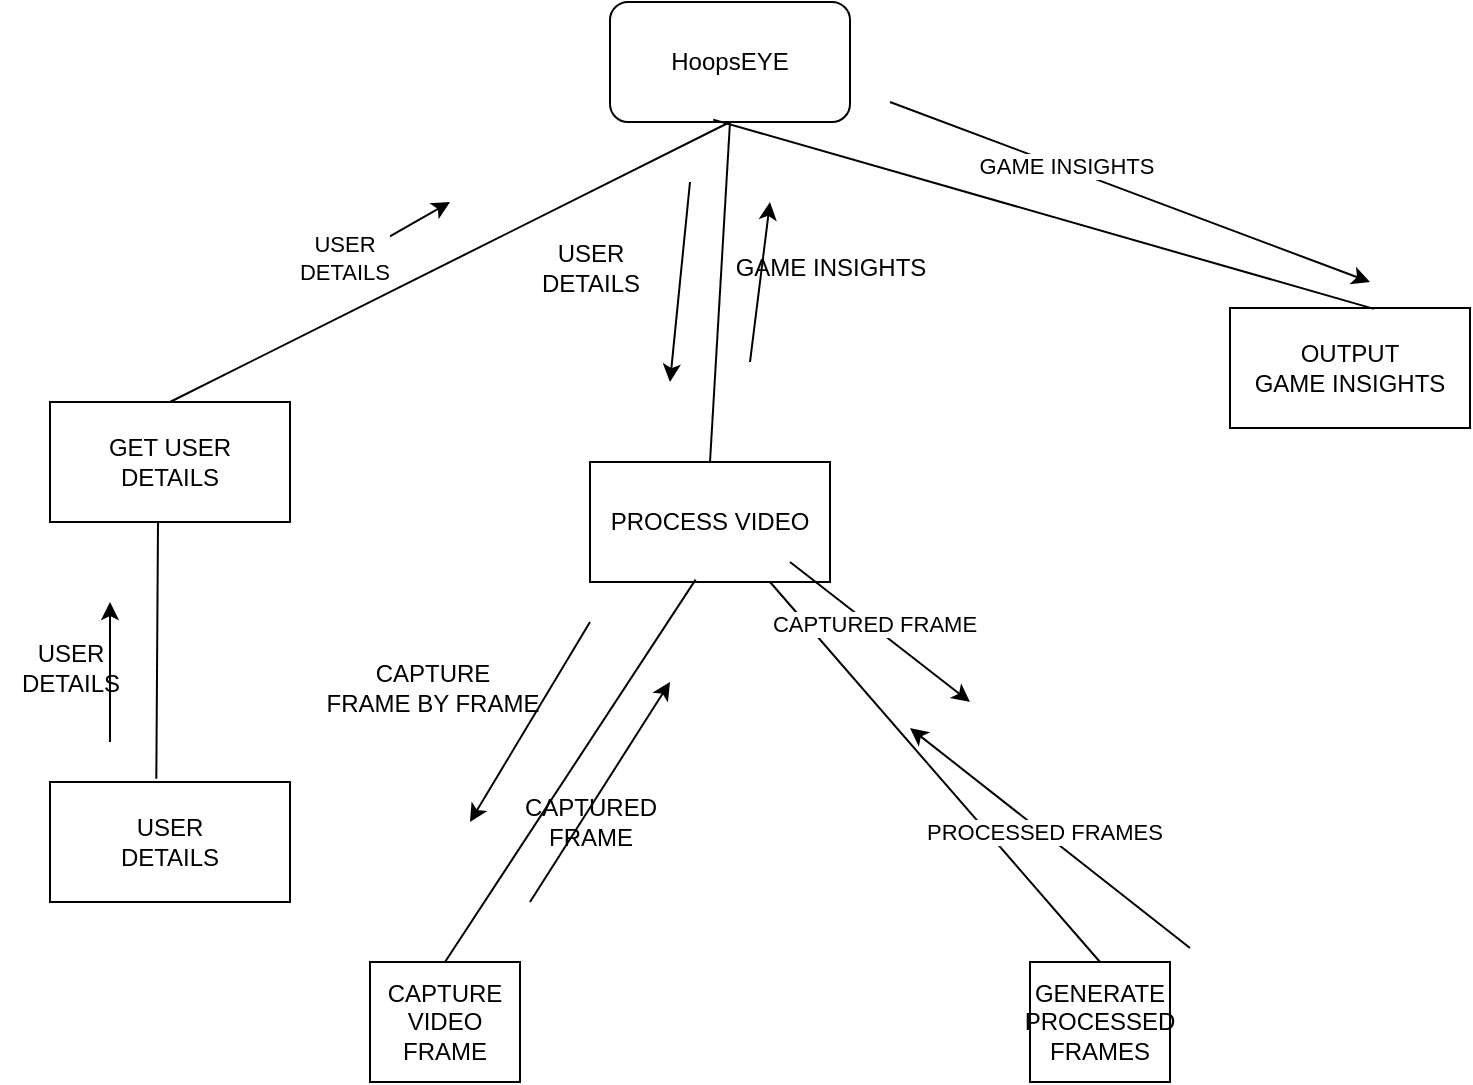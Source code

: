 <mxfile version="24.1.0" type="device">
  <diagram name="Page-1" id="mj_BLXnqH0TJP4dCVhNi">
    <mxGraphModel dx="748" dy="574" grid="1" gridSize="10" guides="1" tooltips="1" connect="1" arrows="1" fold="1" page="1" pageScale="1" pageWidth="850" pageHeight="1100" math="0" shadow="0">
      <root>
        <mxCell id="0" />
        <mxCell id="1" parent="0" />
        <mxCell id="R-6YJzpoYirbouoizstF-1" value="HoopsEYE" style="rounded=1;whiteSpace=wrap;html=1;" parent="1" vertex="1">
          <mxGeometry x="400" y="40" width="120" height="60" as="geometry" />
        </mxCell>
        <mxCell id="R-6YJzpoYirbouoizstF-2" value="GET USER&lt;div&gt;DETAILS&lt;/div&gt;" style="rounded=0;whiteSpace=wrap;html=1;" parent="1" vertex="1">
          <mxGeometry x="120" y="240" width="120" height="60" as="geometry" />
        </mxCell>
        <mxCell id="R-6YJzpoYirbouoizstF-3" value="PROCESS VIDEO" style="rounded=0;whiteSpace=wrap;html=1;" parent="1" vertex="1">
          <mxGeometry x="390" y="270" width="120" height="60" as="geometry" />
        </mxCell>
        <mxCell id="R-6YJzpoYirbouoizstF-4" value="OUTPUT&lt;div&gt;GAME INSIGHTS&lt;/div&gt;" style="rounded=0;whiteSpace=wrap;html=1;" parent="1" vertex="1">
          <mxGeometry x="710" y="193" width="120" height="60" as="geometry" />
        </mxCell>
        <mxCell id="R-6YJzpoYirbouoizstF-5" value="USER&lt;div&gt;DETAILS&lt;/div&gt;" style="rounded=0;whiteSpace=wrap;html=1;" parent="1" vertex="1">
          <mxGeometry x="120" y="430" width="120" height="60" as="geometry" />
        </mxCell>
        <mxCell id="R-6YJzpoYirbouoizstF-6" value="CAPTURE&lt;div&gt;VIDEO FRAME&lt;/div&gt;" style="rounded=0;whiteSpace=wrap;html=1;" parent="1" vertex="1">
          <mxGeometry x="280" y="520" width="75" height="60" as="geometry" />
        </mxCell>
        <mxCell id="R-6YJzpoYirbouoizstF-8" value="GENERATE&lt;div&gt;PROCESSED FRAMES&lt;/div&gt;" style="rounded=0;whiteSpace=wrap;html=1;" parent="1" vertex="1">
          <mxGeometry x="610" y="520" width="70" height="60" as="geometry" />
        </mxCell>
        <mxCell id="R-6YJzpoYirbouoizstF-9" value="" style="endArrow=none;html=1;rounded=0;entryX=0.5;entryY=1;entryDx=0;entryDy=0;" parent="1" target="R-6YJzpoYirbouoizstF-1" edge="1">
          <mxGeometry width="50" height="50" relative="1" as="geometry">
            <mxPoint x="180" y="240" as="sourcePoint" />
            <mxPoint x="230" y="190" as="targetPoint" />
          </mxGeometry>
        </mxCell>
        <mxCell id="R-6YJzpoYirbouoizstF-10" value="" style="endArrow=none;html=1;rounded=0;exitX=0.6;exitY=0.007;exitDx=0;exitDy=0;exitPerimeter=0;entryX=0.43;entryY=0.98;entryDx=0;entryDy=0;entryPerimeter=0;" parent="1" source="R-6YJzpoYirbouoizstF-4" target="R-6YJzpoYirbouoizstF-1" edge="1">
          <mxGeometry width="50" height="50" relative="1" as="geometry">
            <mxPoint x="415" y="150" as="sourcePoint" />
            <mxPoint x="465" y="100" as="targetPoint" />
          </mxGeometry>
        </mxCell>
        <mxCell id="R-6YJzpoYirbouoizstF-11" value="" style="endArrow=none;html=1;rounded=0;entryX=0.5;entryY=1;entryDx=0;entryDy=0;exitX=0.5;exitY=0;exitDx=0;exitDy=0;" parent="1" source="R-6YJzpoYirbouoizstF-3" target="R-6YJzpoYirbouoizstF-1" edge="1">
          <mxGeometry width="50" height="50" relative="1" as="geometry">
            <mxPoint x="400" y="330" as="sourcePoint" />
            <mxPoint x="450" y="280" as="targetPoint" />
          </mxGeometry>
        </mxCell>
        <mxCell id="R-6YJzpoYirbouoizstF-12" value="" style="endArrow=none;html=1;rounded=0;entryX=0.45;entryY=1.007;entryDx=0;entryDy=0;entryPerimeter=0;exitX=0.443;exitY=-0.027;exitDx=0;exitDy=0;exitPerimeter=0;" parent="1" source="R-6YJzpoYirbouoizstF-5" target="R-6YJzpoYirbouoizstF-2" edge="1">
          <mxGeometry width="50" height="50" relative="1" as="geometry">
            <mxPoint x="170" y="430" as="sourcePoint" />
            <mxPoint x="220" y="380" as="targetPoint" />
          </mxGeometry>
        </mxCell>
        <mxCell id="R-6YJzpoYirbouoizstF-13" value="" style="endArrow=none;html=1;rounded=0;entryX=0.44;entryY=0.98;entryDx=0;entryDy=0;entryPerimeter=0;exitX=0.5;exitY=0;exitDx=0;exitDy=0;" parent="1" source="R-6YJzpoYirbouoizstF-6" target="R-6YJzpoYirbouoizstF-3" edge="1">
          <mxGeometry width="50" height="50" relative="1" as="geometry">
            <mxPoint x="340" y="500" as="sourcePoint" />
            <mxPoint x="390" y="450" as="targetPoint" />
          </mxGeometry>
        </mxCell>
        <mxCell id="R-6YJzpoYirbouoizstF-15" value="" style="endArrow=none;html=1;rounded=0;exitX=0.5;exitY=0;exitDx=0;exitDy=0;entryX=0.75;entryY=1;entryDx=0;entryDy=0;" parent="1" source="R-6YJzpoYirbouoizstF-8" target="R-6YJzpoYirbouoizstF-3" edge="1">
          <mxGeometry width="50" height="50" relative="1" as="geometry">
            <mxPoint x="400" y="330" as="sourcePoint" />
            <mxPoint x="480" y="350" as="targetPoint" />
          </mxGeometry>
        </mxCell>
        <mxCell id="R-6YJzpoYirbouoizstF-16" value="" style="endArrow=classic;html=1;rounded=0;" parent="1" edge="1">
          <mxGeometry width="50" height="50" relative="1" as="geometry">
            <mxPoint x="250" y="180" as="sourcePoint" />
            <mxPoint x="320" y="140" as="targetPoint" />
          </mxGeometry>
        </mxCell>
        <mxCell id="R-6YJzpoYirbouoizstF-17" value="USER&lt;div&gt;DETAILS&lt;/div&gt;" style="edgeLabel;html=1;align=center;verticalAlign=middle;resizable=0;points=[];" parent="R-6YJzpoYirbouoizstF-16" vertex="1" connectable="0">
          <mxGeometry x="-0.495" y="2" relative="1" as="geometry">
            <mxPoint as="offset" />
          </mxGeometry>
        </mxCell>
        <mxCell id="R-6YJzpoYirbouoizstF-18" value="" style="endArrow=classic;html=1;rounded=0;" parent="1" edge="1">
          <mxGeometry width="50" height="50" relative="1" as="geometry">
            <mxPoint x="540" y="90" as="sourcePoint" />
            <mxPoint x="780" y="180" as="targetPoint" />
          </mxGeometry>
        </mxCell>
        <mxCell id="R-6YJzpoYirbouoizstF-19" value="GAME INSIGHTS" style="edgeLabel;html=1;align=center;verticalAlign=middle;resizable=0;points=[];" parent="R-6YJzpoYirbouoizstF-18" vertex="1" connectable="0">
          <mxGeometry x="-0.273" y="1" relative="1" as="geometry">
            <mxPoint as="offset" />
          </mxGeometry>
        </mxCell>
        <mxCell id="R-6YJzpoYirbouoizstF-20" value="" style="endArrow=classic;html=1;rounded=0;" parent="1" edge="1">
          <mxGeometry width="50" height="50" relative="1" as="geometry">
            <mxPoint x="150" y="410" as="sourcePoint" />
            <mxPoint x="150" y="340" as="targetPoint" />
          </mxGeometry>
        </mxCell>
        <mxCell id="R-6YJzpoYirbouoizstF-21" value="USER&lt;div&gt;DETAILS&lt;/div&gt;" style="text;html=1;align=center;verticalAlign=middle;resizable=0;points=[];autosize=1;strokeColor=none;fillColor=none;" parent="1" vertex="1">
          <mxGeometry x="95" y="353" width="70" height="40" as="geometry" />
        </mxCell>
        <mxCell id="R-6YJzpoYirbouoizstF-22" value="" style="endArrow=classic;html=1;rounded=0;" parent="1" edge="1">
          <mxGeometry width="50" height="50" relative="1" as="geometry">
            <mxPoint x="440" y="130" as="sourcePoint" />
            <mxPoint x="430" y="230" as="targetPoint" />
          </mxGeometry>
        </mxCell>
        <mxCell id="R-6YJzpoYirbouoizstF-23" value="USER&lt;div&gt;DETAILS&lt;/div&gt;" style="text;html=1;align=center;verticalAlign=middle;resizable=0;points=[];autosize=1;strokeColor=none;fillColor=none;" parent="1" vertex="1">
          <mxGeometry x="355" y="153" width="70" height="40" as="geometry" />
        </mxCell>
        <mxCell id="R-6YJzpoYirbouoizstF-24" value="" style="endArrow=classic;html=1;rounded=0;" parent="1" edge="1">
          <mxGeometry width="50" height="50" relative="1" as="geometry">
            <mxPoint x="470" y="220" as="sourcePoint" />
            <mxPoint x="480" y="140" as="targetPoint" />
          </mxGeometry>
        </mxCell>
        <mxCell id="R-6YJzpoYirbouoizstF-25" value="GAME INSIGHTS" style="text;html=1;align=center;verticalAlign=middle;resizable=0;points=[];autosize=1;strokeColor=none;fillColor=none;" parent="1" vertex="1">
          <mxGeometry x="450" y="158" width="120" height="30" as="geometry" />
        </mxCell>
        <mxCell id="R-6YJzpoYirbouoizstF-26" value="" style="endArrow=classic;html=1;rounded=0;" parent="1" edge="1">
          <mxGeometry width="50" height="50" relative="1" as="geometry">
            <mxPoint x="390" y="350" as="sourcePoint" />
            <mxPoint x="330" y="450" as="targetPoint" />
          </mxGeometry>
        </mxCell>
        <mxCell id="R-6YJzpoYirbouoizstF-27" value="CAPTURE&lt;div&gt;FRAME BY FRAME&lt;/div&gt;" style="text;html=1;align=center;verticalAlign=middle;resizable=0;points=[];autosize=1;strokeColor=none;fillColor=none;" parent="1" vertex="1">
          <mxGeometry x="246" y="363" width="130" height="40" as="geometry" />
        </mxCell>
        <mxCell id="R-6YJzpoYirbouoizstF-28" value="" style="endArrow=classic;html=1;rounded=0;" parent="1" edge="1">
          <mxGeometry width="50" height="50" relative="1" as="geometry">
            <mxPoint x="360" y="490" as="sourcePoint" />
            <mxPoint x="430" y="380" as="targetPoint" />
          </mxGeometry>
        </mxCell>
        <mxCell id="R-6YJzpoYirbouoizstF-30" value="CAPTURED&lt;div&gt;FRAME&lt;/div&gt;" style="text;html=1;align=center;verticalAlign=middle;resizable=0;points=[];autosize=1;strokeColor=none;fillColor=none;" parent="1" vertex="1">
          <mxGeometry x="345" y="430" width="90" height="40" as="geometry" />
        </mxCell>
        <mxCell id="R-6YJzpoYirbouoizstF-35" value="" style="endArrow=classic;html=1;rounded=0;" parent="1" edge="1">
          <mxGeometry width="50" height="50" relative="1" as="geometry">
            <mxPoint x="490" y="320" as="sourcePoint" />
            <mxPoint x="580" y="390" as="targetPoint" />
          </mxGeometry>
        </mxCell>
        <mxCell id="_8Hr58ZtWRTITsBWYa7S-1" value="CAPTURED FRAME" style="edgeLabel;html=1;align=center;verticalAlign=middle;resizable=0;points=[];" parent="R-6YJzpoYirbouoizstF-35" vertex="1" connectable="0">
          <mxGeometry x="-0.085" y="1" relative="1" as="geometry">
            <mxPoint as="offset" />
          </mxGeometry>
        </mxCell>
        <mxCell id="R-6YJzpoYirbouoizstF-37" value="" style="endArrow=classic;html=1;rounded=0;" parent="1" edge="1">
          <mxGeometry width="50" height="50" relative="1" as="geometry">
            <mxPoint x="690" y="513" as="sourcePoint" />
            <mxPoint x="550" y="403" as="targetPoint" />
          </mxGeometry>
        </mxCell>
        <mxCell id="R-6YJzpoYirbouoizstF-38" value="PROCESSED FRAMES" style="edgeLabel;html=1;align=center;verticalAlign=middle;resizable=0;points=[];" parent="R-6YJzpoYirbouoizstF-37" vertex="1" connectable="0">
          <mxGeometry x="0.048" relative="1" as="geometry">
            <mxPoint as="offset" />
          </mxGeometry>
        </mxCell>
      </root>
    </mxGraphModel>
  </diagram>
</mxfile>
